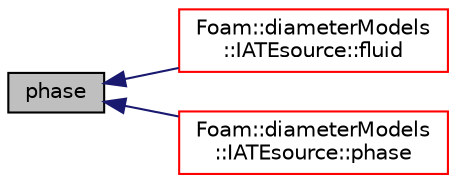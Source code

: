 digraph "phase"
{
  bgcolor="transparent";
  edge [fontname="Helvetica",fontsize="10",labelfontname="Helvetica",labelfontsize="10"];
  node [fontname="Helvetica",fontsize="10",shape=record];
  rankdir="LR";
  Node36 [label="phase",height=0.2,width=0.4,color="black", fillcolor="grey75", style="filled", fontcolor="black"];
  Node36 -> Node37 [dir="back",color="midnightblue",fontsize="10",style="solid",fontname="Helvetica"];
  Node37 [label="Foam::diameterModels\l::IATEsource::fluid",height=0.2,width=0.4,color="red",URL="$a33645.html#aeb0eb2643aabbc04d5d57d79371f62f5"];
  Node36 -> Node39 [dir="back",color="midnightblue",fontsize="10",style="solid",fontname="Helvetica"];
  Node39 [label="Foam::diameterModels\l::IATEsource::phase",height=0.2,width=0.4,color="red",URL="$a33645.html#a6ec9319aeb474a0ee9cbfc23f0ffdddc"];
}
